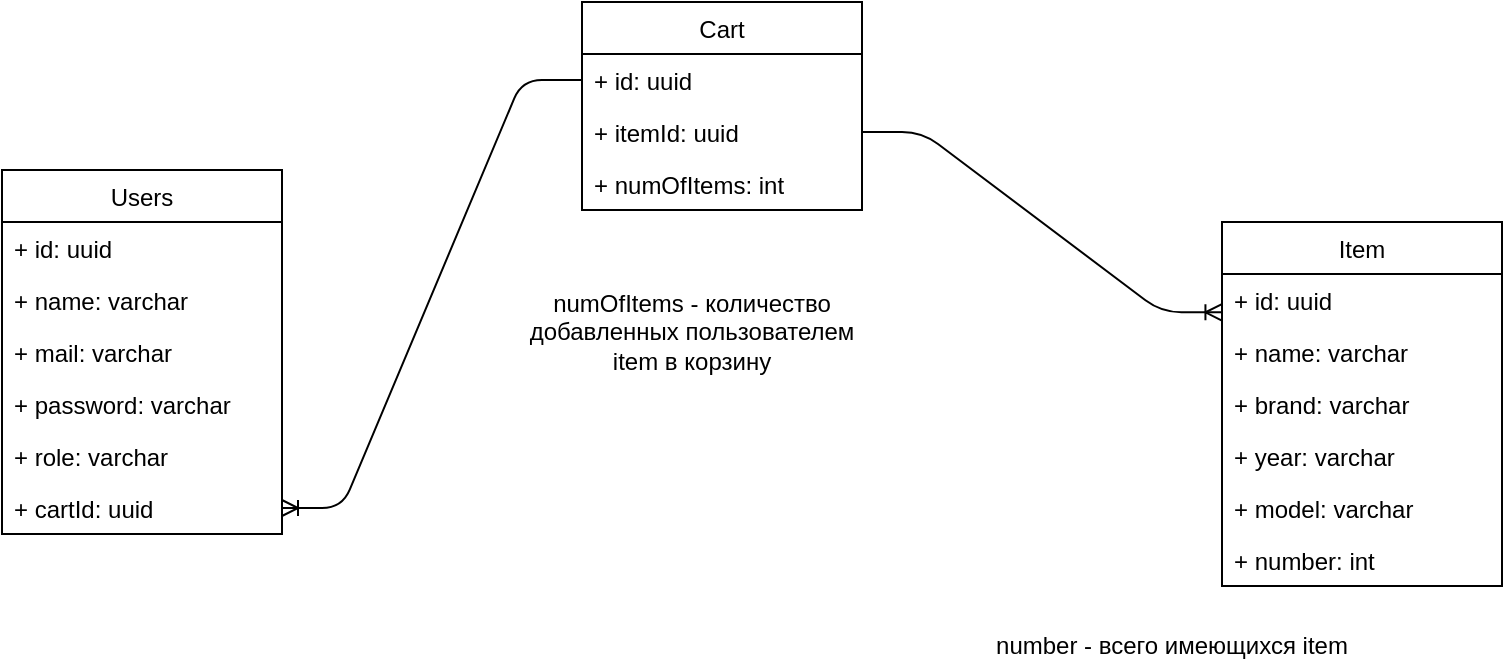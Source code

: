 <mxfile version="14.9.8" type="github">
  <diagram id="5fFgp1cHh4VwXKB1_imK" name="Page-1">
    <mxGraphModel dx="1162" dy="627" grid="1" gridSize="10" guides="1" tooltips="1" connect="1" arrows="1" fold="1" page="1" pageScale="1" pageWidth="827" pageHeight="1169" math="0" shadow="0">
      <root>
        <mxCell id="0" />
        <mxCell id="1" parent="0" />
        <mxCell id="ql77PT8SmIbXVKm26KD9-1" value="Users" style="swimlane;fontStyle=0;childLayout=stackLayout;horizontal=1;startSize=26;fillColor=none;horizontalStack=0;resizeParent=1;resizeParentMax=0;resizeLast=0;collapsible=1;marginBottom=0;" vertex="1" parent="1">
          <mxGeometry x="30" y="174" width="140" height="182" as="geometry" />
        </mxCell>
        <mxCell id="ql77PT8SmIbXVKm26KD9-2" value="+ id: uuid" style="text;strokeColor=none;fillColor=none;align=left;verticalAlign=top;spacingLeft=4;spacingRight=4;overflow=hidden;rotatable=0;points=[[0,0.5],[1,0.5]];portConstraint=eastwest;" vertex="1" parent="ql77PT8SmIbXVKm26KD9-1">
          <mxGeometry y="26" width="140" height="26" as="geometry" />
        </mxCell>
        <mxCell id="ql77PT8SmIbXVKm26KD9-3" value="+ name: varchar" style="text;strokeColor=none;fillColor=none;align=left;verticalAlign=top;spacingLeft=4;spacingRight=4;overflow=hidden;rotatable=0;points=[[0,0.5],[1,0.5]];portConstraint=eastwest;" vertex="1" parent="ql77PT8SmIbXVKm26KD9-1">
          <mxGeometry y="52" width="140" height="26" as="geometry" />
        </mxCell>
        <mxCell id="ql77PT8SmIbXVKm26KD9-4" value="+ mail: varchar" style="text;strokeColor=none;fillColor=none;align=left;verticalAlign=top;spacingLeft=4;spacingRight=4;overflow=hidden;rotatable=0;points=[[0,0.5],[1,0.5]];portConstraint=eastwest;" vertex="1" parent="ql77PT8SmIbXVKm26KD9-1">
          <mxGeometry y="78" width="140" height="26" as="geometry" />
        </mxCell>
        <mxCell id="ql77PT8SmIbXVKm26KD9-5" value="+ password: varchar" style="text;strokeColor=none;fillColor=none;align=left;verticalAlign=top;spacingLeft=4;spacingRight=4;overflow=hidden;rotatable=0;points=[[0,0.5],[1,0.5]];portConstraint=eastwest;" vertex="1" parent="ql77PT8SmIbXVKm26KD9-1">
          <mxGeometry y="104" width="140" height="26" as="geometry" />
        </mxCell>
        <mxCell id="ql77PT8SmIbXVKm26KD9-6" value="+ role: varchar" style="text;strokeColor=none;fillColor=none;align=left;verticalAlign=top;spacingLeft=4;spacingRight=4;overflow=hidden;rotatable=0;points=[[0,0.5],[1,0.5]];portConstraint=eastwest;" vertex="1" parent="ql77PT8SmIbXVKm26KD9-1">
          <mxGeometry y="130" width="140" height="26" as="geometry" />
        </mxCell>
        <mxCell id="ql77PT8SmIbXVKm26KD9-19" value="+ cartId: uuid" style="text;strokeColor=none;fillColor=none;align=left;verticalAlign=top;spacingLeft=4;spacingRight=4;overflow=hidden;rotatable=0;points=[[0,0.5],[1,0.5]];portConstraint=eastwest;" vertex="1" parent="ql77PT8SmIbXVKm26KD9-1">
          <mxGeometry y="156" width="140" height="26" as="geometry" />
        </mxCell>
        <mxCell id="ql77PT8SmIbXVKm26KD9-7" value="Cart" style="swimlane;fontStyle=0;childLayout=stackLayout;horizontal=1;startSize=26;fillColor=none;horizontalStack=0;resizeParent=1;resizeParentMax=0;resizeLast=0;collapsible=1;marginBottom=0;" vertex="1" parent="1">
          <mxGeometry x="320" y="90" width="140" height="104" as="geometry" />
        </mxCell>
        <mxCell id="ql77PT8SmIbXVKm26KD9-8" value="+ id: uuid" style="text;strokeColor=none;fillColor=none;align=left;verticalAlign=top;spacingLeft=4;spacingRight=4;overflow=hidden;rotatable=0;points=[[0,0.5],[1,0.5]];portConstraint=eastwest;" vertex="1" parent="ql77PT8SmIbXVKm26KD9-7">
          <mxGeometry y="26" width="140" height="26" as="geometry" />
        </mxCell>
        <mxCell id="ql77PT8SmIbXVKm26KD9-20" value="+ itemId: uuid" style="text;strokeColor=none;fillColor=none;align=left;verticalAlign=top;spacingLeft=4;spacingRight=4;overflow=hidden;rotatable=0;points=[[0,0.5],[1,0.5]];portConstraint=eastwest;" vertex="1" parent="ql77PT8SmIbXVKm26KD9-7">
          <mxGeometry y="52" width="140" height="26" as="geometry" />
        </mxCell>
        <mxCell id="ql77PT8SmIbXVKm26KD9-23" value="+ numOfItems: int" style="text;strokeColor=none;fillColor=none;align=left;verticalAlign=top;spacingLeft=4;spacingRight=4;overflow=hidden;rotatable=0;points=[[0,0.5],[1,0.5]];portConstraint=eastwest;" vertex="1" parent="ql77PT8SmIbXVKm26KD9-7">
          <mxGeometry y="78" width="140" height="26" as="geometry" />
        </mxCell>
        <mxCell id="ql77PT8SmIbXVKm26KD9-13" value="Item" style="swimlane;fontStyle=0;childLayout=stackLayout;horizontal=1;startSize=26;fillColor=none;horizontalStack=0;resizeParent=1;resizeParentMax=0;resizeLast=0;collapsible=1;marginBottom=0;" vertex="1" parent="1">
          <mxGeometry x="640" y="200" width="140" height="182" as="geometry" />
        </mxCell>
        <mxCell id="ql77PT8SmIbXVKm26KD9-14" value="+ id: uuid" style="text;strokeColor=none;fillColor=none;align=left;verticalAlign=top;spacingLeft=4;spacingRight=4;overflow=hidden;rotatable=0;points=[[0,0.5],[1,0.5]];portConstraint=eastwest;" vertex="1" parent="ql77PT8SmIbXVKm26KD9-13">
          <mxGeometry y="26" width="140" height="26" as="geometry" />
        </mxCell>
        <mxCell id="ql77PT8SmIbXVKm26KD9-15" value="+ name: varchar" style="text;strokeColor=none;fillColor=none;align=left;verticalAlign=top;spacingLeft=4;spacingRight=4;overflow=hidden;rotatable=0;points=[[0,0.5],[1,0.5]];portConstraint=eastwest;" vertex="1" parent="ql77PT8SmIbXVKm26KD9-13">
          <mxGeometry y="52" width="140" height="26" as="geometry" />
        </mxCell>
        <mxCell id="ql77PT8SmIbXVKm26KD9-18" value="+ brand: varchar" style="text;strokeColor=none;fillColor=none;align=left;verticalAlign=top;spacingLeft=4;spacingRight=4;overflow=hidden;rotatable=0;points=[[0,0.5],[1,0.5]];portConstraint=eastwest;" vertex="1" parent="ql77PT8SmIbXVKm26KD9-13">
          <mxGeometry y="78" width="140" height="26" as="geometry" />
        </mxCell>
        <mxCell id="ql77PT8SmIbXVKm26KD9-26" value="+ year: varchar" style="text;strokeColor=none;fillColor=none;align=left;verticalAlign=top;spacingLeft=4;spacingRight=4;overflow=hidden;rotatable=0;points=[[0,0.5],[1,0.5]];portConstraint=eastwest;" vertex="1" parent="ql77PT8SmIbXVKm26KD9-13">
          <mxGeometry y="104" width="140" height="26" as="geometry" />
        </mxCell>
        <mxCell id="ql77PT8SmIbXVKm26KD9-27" value="+ model: varchar" style="text;strokeColor=none;fillColor=none;align=left;verticalAlign=top;spacingLeft=4;spacingRight=4;overflow=hidden;rotatable=0;points=[[0,0.5],[1,0.5]];portConstraint=eastwest;" vertex="1" parent="ql77PT8SmIbXVKm26KD9-13">
          <mxGeometry y="130" width="140" height="26" as="geometry" />
        </mxCell>
        <mxCell id="ql77PT8SmIbXVKm26KD9-28" value="+ number: int" style="text;strokeColor=none;fillColor=none;align=left;verticalAlign=top;spacingLeft=4;spacingRight=4;overflow=hidden;rotatable=0;points=[[0,0.5],[1,0.5]];portConstraint=eastwest;" vertex="1" parent="ql77PT8SmIbXVKm26KD9-13">
          <mxGeometry y="156" width="140" height="26" as="geometry" />
        </mxCell>
        <mxCell id="ql77PT8SmIbXVKm26KD9-21" value="" style="edgeStyle=entityRelationEdgeStyle;fontSize=12;html=1;endArrow=ERoneToMany;entryX=-0.002;entryY=0.736;entryDx=0;entryDy=0;entryPerimeter=0;" edge="1" parent="1" source="ql77PT8SmIbXVKm26KD9-20" target="ql77PT8SmIbXVKm26KD9-14">
          <mxGeometry width="100" height="100" relative="1" as="geometry">
            <mxPoint x="390" y="280" as="sourcePoint" />
            <mxPoint x="300" y="340" as="targetPoint" />
          </mxGeometry>
        </mxCell>
        <mxCell id="ql77PT8SmIbXVKm26KD9-22" value="" style="edgeStyle=entityRelationEdgeStyle;fontSize=12;html=1;endArrow=ERoneToMany;" edge="1" parent="1" source="ql77PT8SmIbXVKm26KD9-8" target="ql77PT8SmIbXVKm26KD9-19">
          <mxGeometry width="100" height="100" relative="1" as="geometry">
            <mxPoint x="240" y="390" as="sourcePoint" />
            <mxPoint x="399.72" y="308.066" as="targetPoint" />
          </mxGeometry>
        </mxCell>
        <mxCell id="ql77PT8SmIbXVKm26KD9-24" value="number - всего имеющихся item " style="text;html=1;strokeColor=none;fillColor=none;align=center;verticalAlign=middle;whiteSpace=wrap;rounded=0;" vertex="1" parent="1">
          <mxGeometry x="520" y="400" width="190" height="24" as="geometry" />
        </mxCell>
        <mxCell id="ql77PT8SmIbXVKm26KD9-25" value="numOfItems - количество добавленных пользователем item в корзину" style="text;html=1;strokeColor=none;fillColor=none;align=center;verticalAlign=middle;whiteSpace=wrap;rounded=0;" vertex="1" parent="1">
          <mxGeometry x="280" y="230" width="190" height="50" as="geometry" />
        </mxCell>
      </root>
    </mxGraphModel>
  </diagram>
</mxfile>
